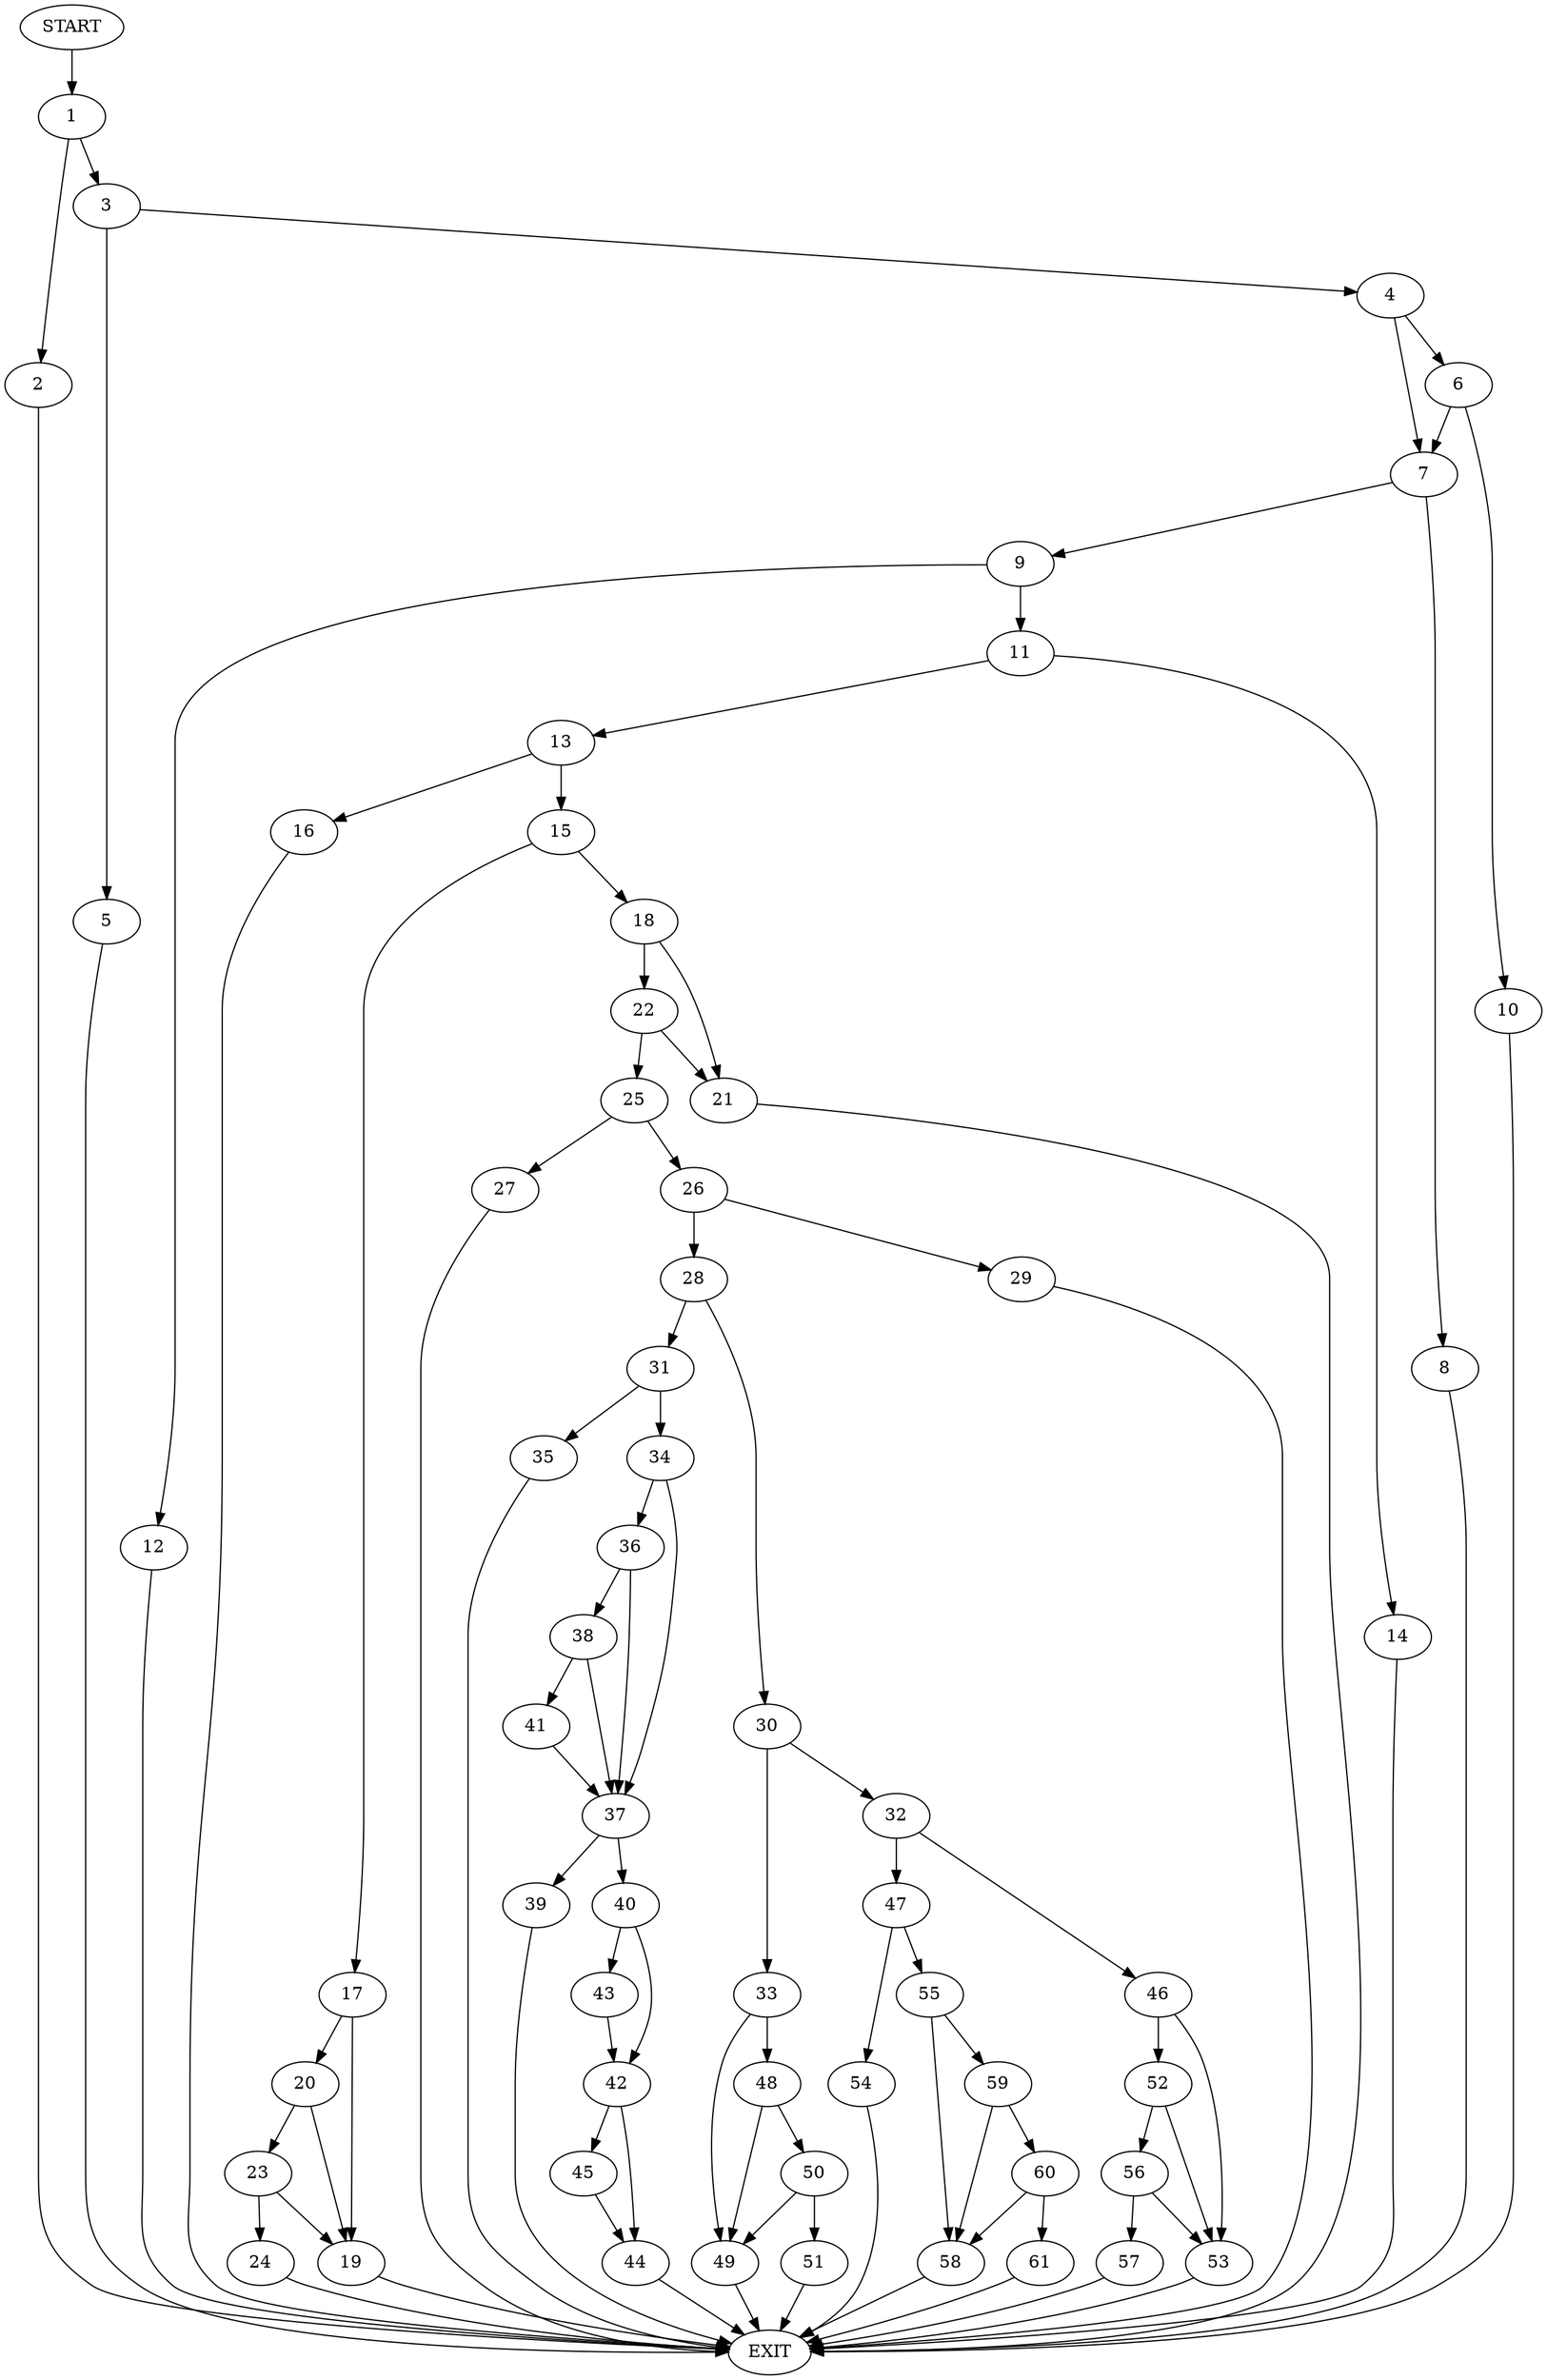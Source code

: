digraph {
0 [label="START"]
62 [label="EXIT"]
0 -> 1
1 -> 2
1 -> 3
2 -> 62
3 -> 4
3 -> 5
4 -> 6
4 -> 7
5 -> 62
7 -> 8
7 -> 9
6 -> 7
6 -> 10
10 -> 62
9 -> 11
9 -> 12
8 -> 62
12 -> 62
11 -> 13
11 -> 14
13 -> 15
13 -> 16
14 -> 62
16 -> 62
15 -> 17
15 -> 18
17 -> 19
17 -> 20
18 -> 21
18 -> 22
20 -> 23
20 -> 19
19 -> 62
23 -> 19
23 -> 24
24 -> 62
21 -> 62
22 -> 21
22 -> 25
25 -> 26
25 -> 27
26 -> 28
26 -> 29
27 -> 62
29 -> 62
28 -> 30
28 -> 31
30 -> 32
30 -> 33
31 -> 34
31 -> 35
35 -> 62
34 -> 36
34 -> 37
36 -> 38
36 -> 37
37 -> 39
37 -> 40
38 -> 41
38 -> 37
41 -> 37
40 -> 42
40 -> 43
39 -> 62
42 -> 44
42 -> 45
43 -> 42
44 -> 62
45 -> 44
32 -> 46
32 -> 47
33 -> 48
33 -> 49
49 -> 62
48 -> 50
48 -> 49
50 -> 51
50 -> 49
51 -> 62
46 -> 52
46 -> 53
47 -> 54
47 -> 55
52 -> 53
52 -> 56
53 -> 62
56 -> 57
56 -> 53
57 -> 62
54 -> 62
55 -> 58
55 -> 59
58 -> 62
59 -> 58
59 -> 60
60 -> 61
60 -> 58
61 -> 62
}
